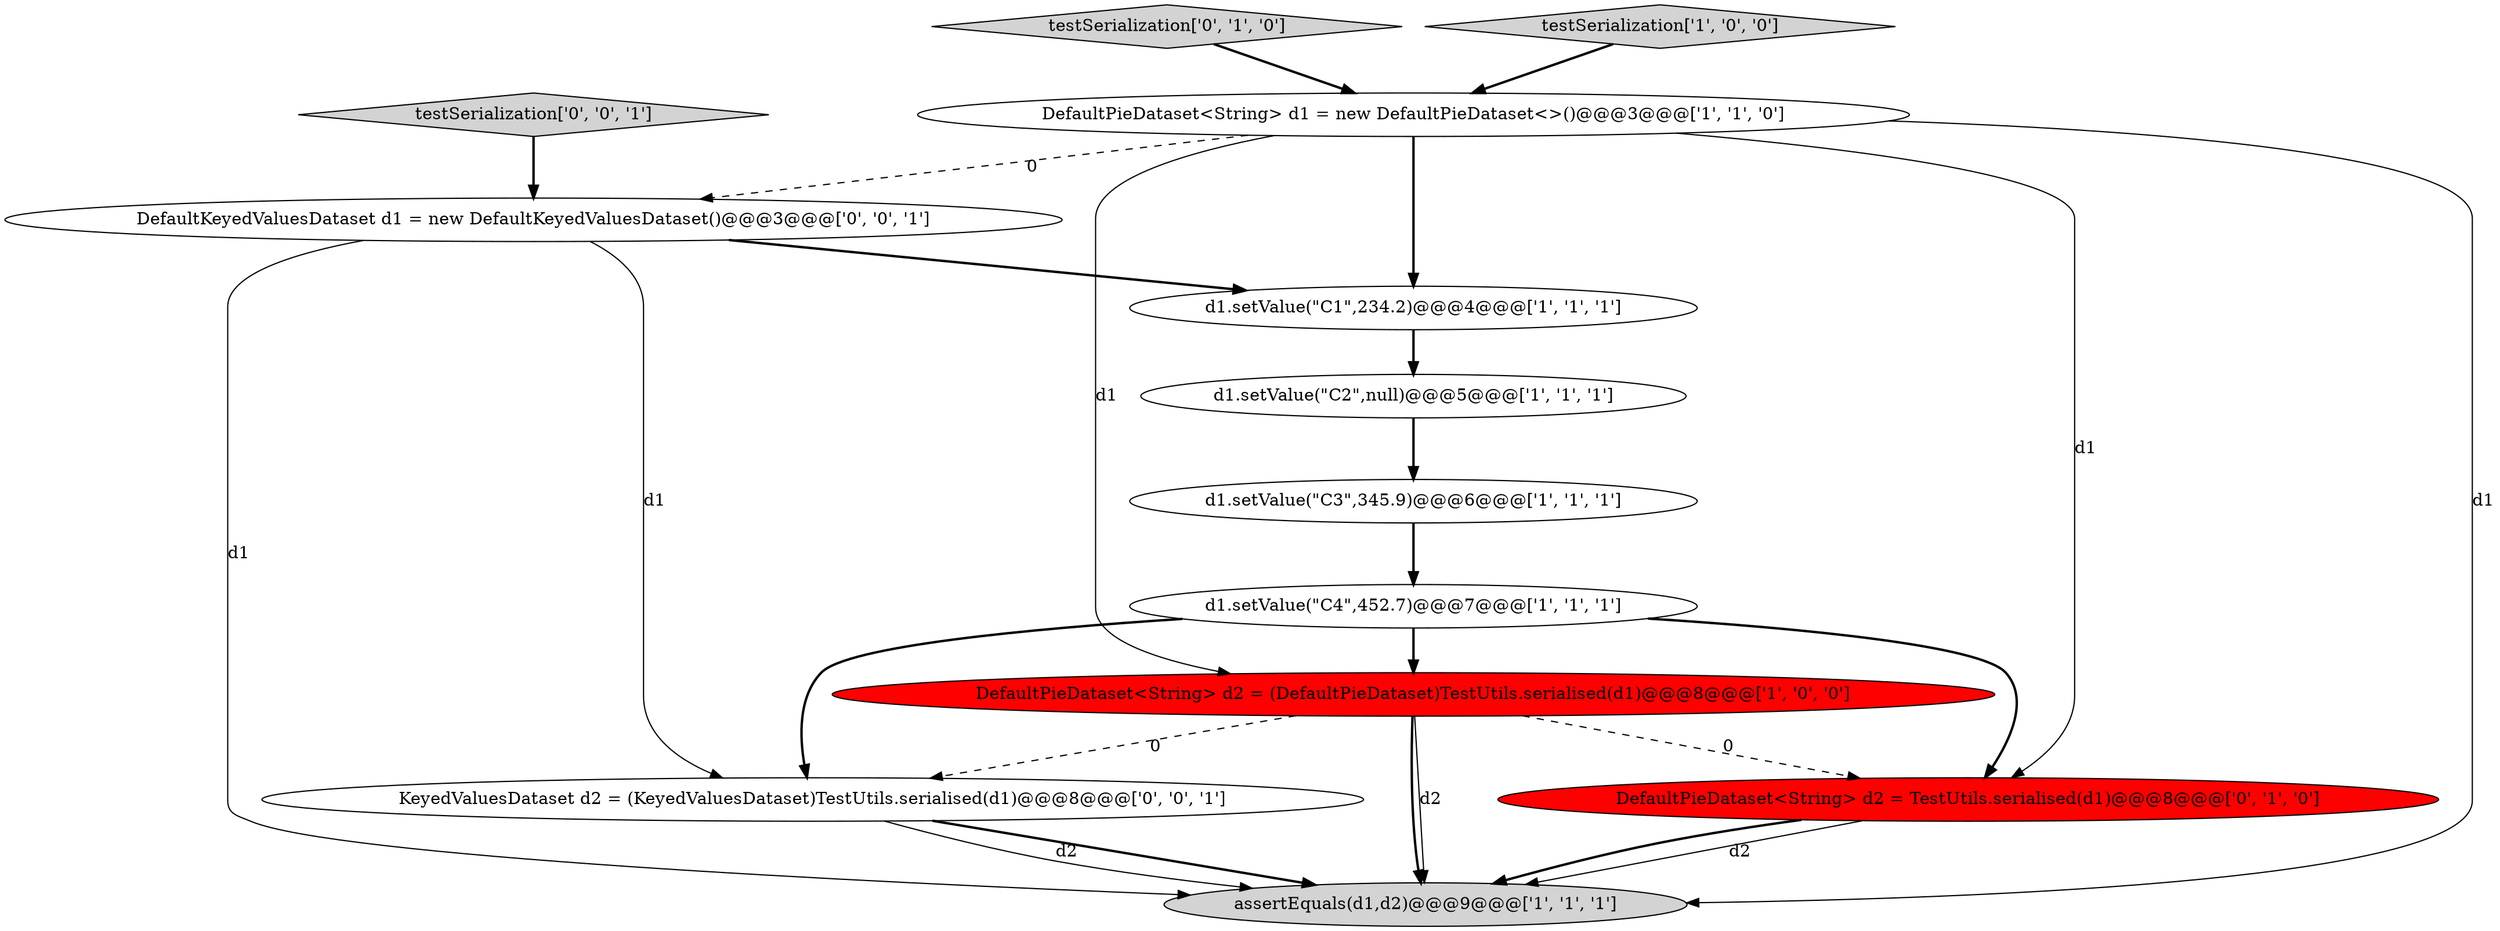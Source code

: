 digraph {
8 [style = filled, label = "DefaultPieDataset<String> d2 = TestUtils.serialised(d1)@@@8@@@['0', '1', '0']", fillcolor = red, shape = ellipse image = "AAA1AAABBB2BBB"];
10 [style = filled, label = "DefaultKeyedValuesDataset d1 = new DefaultKeyedValuesDataset()@@@3@@@['0', '0', '1']", fillcolor = white, shape = ellipse image = "AAA0AAABBB3BBB"];
12 [style = filled, label = "KeyedValuesDataset d2 = (KeyedValuesDataset)TestUtils.serialised(d1)@@@8@@@['0', '0', '1']", fillcolor = white, shape = ellipse image = "AAA0AAABBB3BBB"];
4 [style = filled, label = "assertEquals(d1,d2)@@@9@@@['1', '1', '1']", fillcolor = lightgray, shape = ellipse image = "AAA0AAABBB1BBB"];
11 [style = filled, label = "testSerialization['0', '0', '1']", fillcolor = lightgray, shape = diamond image = "AAA0AAABBB3BBB"];
5 [style = filled, label = "DefaultPieDataset<String> d1 = new DefaultPieDataset<>()@@@3@@@['1', '1', '0']", fillcolor = white, shape = ellipse image = "AAA0AAABBB1BBB"];
3 [style = filled, label = "DefaultPieDataset<String> d2 = (DefaultPieDataset)TestUtils.serialised(d1)@@@8@@@['1', '0', '0']", fillcolor = red, shape = ellipse image = "AAA1AAABBB1BBB"];
7 [style = filled, label = "d1.setValue(\"C4\",452.7)@@@7@@@['1', '1', '1']", fillcolor = white, shape = ellipse image = "AAA0AAABBB1BBB"];
0 [style = filled, label = "d1.setValue(\"C1\",234.2)@@@4@@@['1', '1', '1']", fillcolor = white, shape = ellipse image = "AAA0AAABBB1BBB"];
9 [style = filled, label = "testSerialization['0', '1', '0']", fillcolor = lightgray, shape = diamond image = "AAA0AAABBB2BBB"];
6 [style = filled, label = "testSerialization['1', '0', '0']", fillcolor = lightgray, shape = diamond image = "AAA0AAABBB1BBB"];
1 [style = filled, label = "d1.setValue(\"C2\",null)@@@5@@@['1', '1', '1']", fillcolor = white, shape = ellipse image = "AAA0AAABBB1BBB"];
2 [style = filled, label = "d1.setValue(\"C3\",345.9)@@@6@@@['1', '1', '1']", fillcolor = white, shape = ellipse image = "AAA0AAABBB1BBB"];
7->12 [style = bold, label=""];
5->8 [style = solid, label="d1"];
3->4 [style = solid, label="d2"];
7->8 [style = bold, label=""];
3->4 [style = bold, label=""];
10->4 [style = solid, label="d1"];
7->3 [style = bold, label=""];
5->3 [style = solid, label="d1"];
6->5 [style = bold, label=""];
5->4 [style = solid, label="d1"];
3->12 [style = dashed, label="0"];
5->0 [style = bold, label=""];
12->4 [style = bold, label=""];
5->10 [style = dashed, label="0"];
11->10 [style = bold, label=""];
0->1 [style = bold, label=""];
12->4 [style = solid, label="d2"];
10->0 [style = bold, label=""];
8->4 [style = solid, label="d2"];
9->5 [style = bold, label=""];
3->8 [style = dashed, label="0"];
1->2 [style = bold, label=""];
10->12 [style = solid, label="d1"];
2->7 [style = bold, label=""];
8->4 [style = bold, label=""];
}
